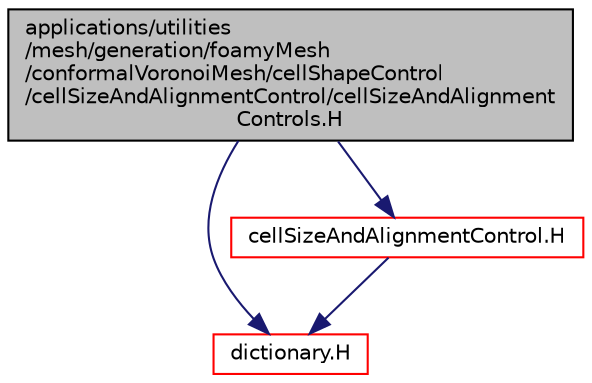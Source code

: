 digraph "applications/utilities/mesh/generation/foamyMesh/conformalVoronoiMesh/cellShapeControl/cellSizeAndAlignmentControl/cellSizeAndAlignmentControls.H"
{
  bgcolor="transparent";
  edge [fontname="Helvetica",fontsize="10",labelfontname="Helvetica",labelfontsize="10"];
  node [fontname="Helvetica",fontsize="10",shape=record];
  Node1 [label="applications/utilities\l/mesh/generation/foamyMesh\l/conformalVoronoiMesh/cellShapeControl\l/cellSizeAndAlignmentControl/cellSizeAndAlignment\lControls.H",height=0.2,width=0.4,color="black", fillcolor="grey75", style="filled", fontcolor="black"];
  Node1 -> Node2 [color="midnightblue",fontsize="10",style="solid",fontname="Helvetica"];
  Node2 [label="dictionary.H",height=0.2,width=0.4,color="red",URL="$a07799.html"];
  Node1 -> Node3 [color="midnightblue",fontsize="10",style="solid",fontname="Helvetica"];
  Node3 [label="cellSizeAndAlignmentControl.H",height=0.2,width=0.4,color="red",URL="$a04089.html"];
  Node3 -> Node2 [color="midnightblue",fontsize="10",style="solid",fontname="Helvetica"];
}
